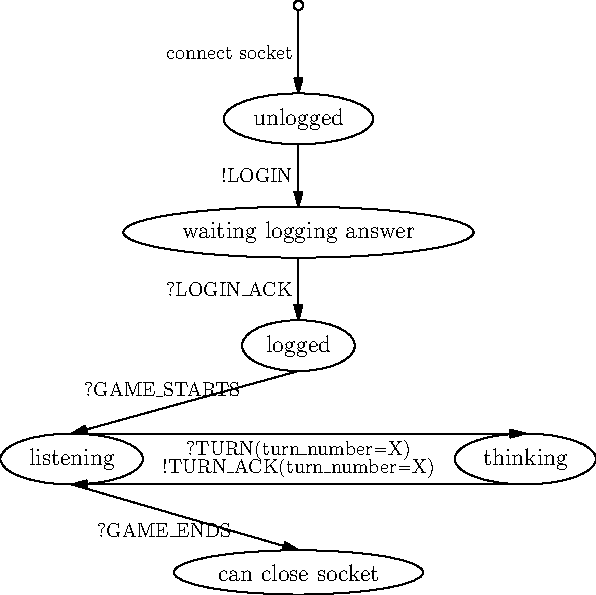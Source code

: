 unitsize(1cm);

real margin=1mm;
real y = 0;
real yoff = -2;
real xoff = 4;

object start = draw("", ellipse, (0,y), 0); y += yoff;
object unlogged = draw("unlogged", ellipse, (0,y), margin); y += yoff;
object waiting = draw("waiting logging answer", ellipse, (0,y), margin); y += yoff;
object logged = draw("logged", ellipse, (0,y), margin); y += yoff;
object listening = draw("listening", ellipse, (-xoff,y), margin);
object thinking = draw("thinking", ellipse, (xoff,y), margin); y += yoff;
object gameover = draw("can close socket", ellipse, (0,y), margin); y += yoff;

add(new void(picture pic, transform t)
{
    draw(pic, "connect socket", point(start,S,t)..point(unlogged,N,t),
         fontsize(10), Arrow);
});

add(new void(picture pic, transform t)
{
    draw(pic, "!LOGIN", point(unlogged,S,t)..point(waiting,N,t),
         fontsize(10), Arrow);
});

add(new void(picture pic, transform t)
{
    draw(pic, "?LOGIN\_ACK", point(waiting,S,t)..point(logged,N,t),
         fontsize(10), Arrow);
});

add(new void(picture pic, transform t)
{
    draw(pic, "?GAME\_STARTS", point(logged,S,t)..point(listening,N,t),
         fontsize(10), Arrow);
});

add(new void(picture pic, transform t)
{
    draw(pic, "?TURN(turn\_number=X)", point(listening,N,t)..point(thinking,N,t),
         fontsize(10), Arrow);
});

add(new void(picture pic, transform t)
{
    draw(pic, "!TURN\_ACK(turn\_number=X)", point(thinking,S,t)..point(listening,S,t),
         fontsize(10), Arrow);
});

add(new void(picture pic, transform t)
{
    draw(pic, "?GAME\_ENDS", point(listening,S,t)..point(gameover,N,t),
         fontsize(10), Arrow);
});
